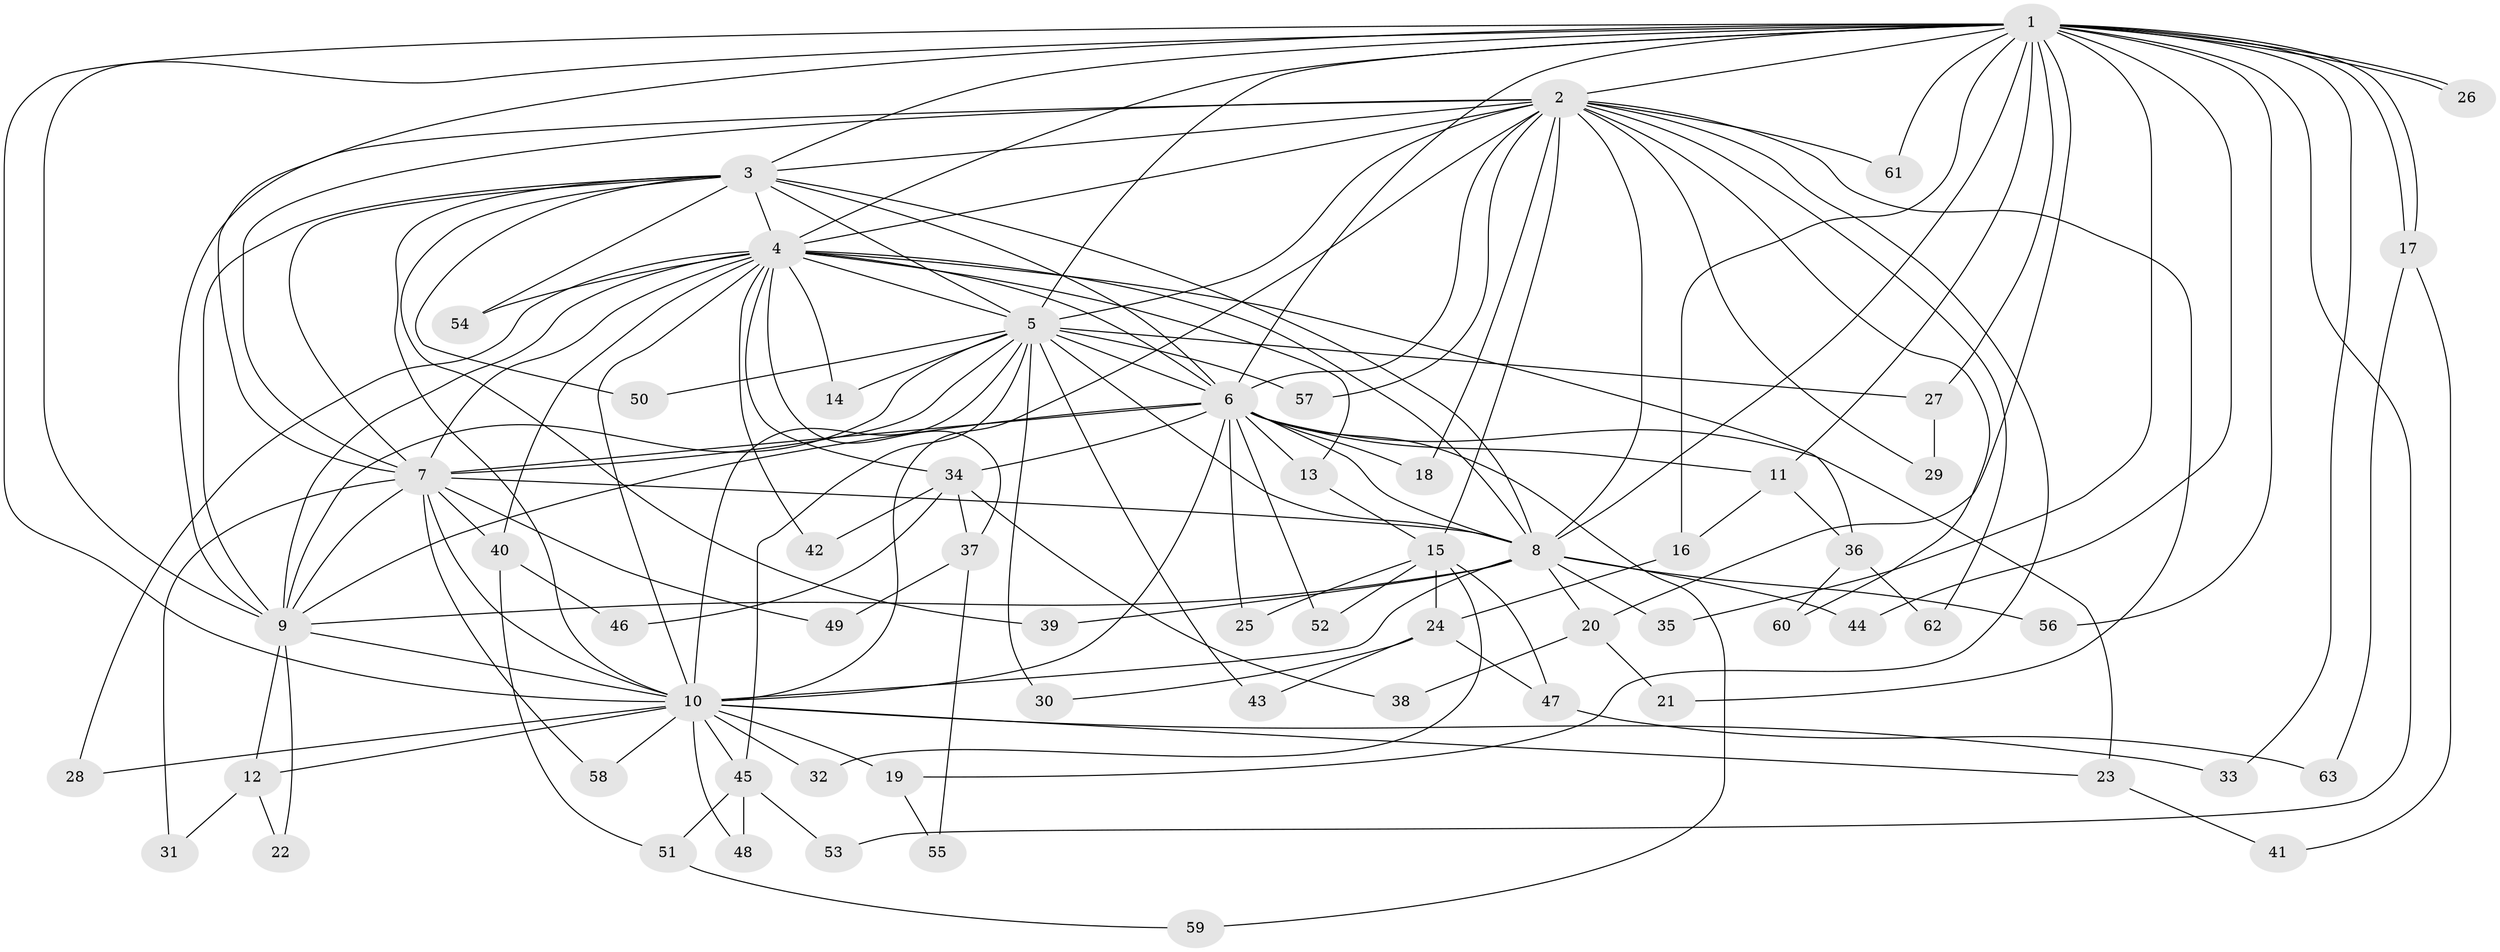 // coarse degree distribution, {18: 0.047619047619047616, 17: 0.023809523809523808, 9: 0.023809523809523808, 16: 0.023809523809523808, 14: 0.023809523809523808, 13: 0.023809523809523808, 11: 0.023809523809523808, 15: 0.023809523809523808, 4: 0.11904761904761904, 3: 0.14285714285714285, 2: 0.4523809523809524, 7: 0.023809523809523808, 5: 0.047619047619047616}
// Generated by graph-tools (version 1.1) at 2025/51/02/27/25 19:51:49]
// undirected, 63 vertices, 151 edges
graph export_dot {
graph [start="1"]
  node [color=gray90,style=filled];
  1;
  2;
  3;
  4;
  5;
  6;
  7;
  8;
  9;
  10;
  11;
  12;
  13;
  14;
  15;
  16;
  17;
  18;
  19;
  20;
  21;
  22;
  23;
  24;
  25;
  26;
  27;
  28;
  29;
  30;
  31;
  32;
  33;
  34;
  35;
  36;
  37;
  38;
  39;
  40;
  41;
  42;
  43;
  44;
  45;
  46;
  47;
  48;
  49;
  50;
  51;
  52;
  53;
  54;
  55;
  56;
  57;
  58;
  59;
  60;
  61;
  62;
  63;
  1 -- 2;
  1 -- 3;
  1 -- 4;
  1 -- 5;
  1 -- 6;
  1 -- 7;
  1 -- 8;
  1 -- 9;
  1 -- 10;
  1 -- 11;
  1 -- 16;
  1 -- 17;
  1 -- 17;
  1 -- 20;
  1 -- 26;
  1 -- 26;
  1 -- 27;
  1 -- 33;
  1 -- 35;
  1 -- 44;
  1 -- 53;
  1 -- 56;
  1 -- 61;
  2 -- 3;
  2 -- 4;
  2 -- 5;
  2 -- 6;
  2 -- 7;
  2 -- 8;
  2 -- 9;
  2 -- 10;
  2 -- 15;
  2 -- 18;
  2 -- 19;
  2 -- 21;
  2 -- 29;
  2 -- 57;
  2 -- 60;
  2 -- 61;
  2 -- 62;
  3 -- 4;
  3 -- 5;
  3 -- 6;
  3 -- 7;
  3 -- 8;
  3 -- 9;
  3 -- 10;
  3 -- 39;
  3 -- 50;
  3 -- 54;
  4 -- 5;
  4 -- 6;
  4 -- 7;
  4 -- 8;
  4 -- 9;
  4 -- 10;
  4 -- 13;
  4 -- 14;
  4 -- 28;
  4 -- 34;
  4 -- 36;
  4 -- 37;
  4 -- 40;
  4 -- 42;
  4 -- 54;
  5 -- 6;
  5 -- 7;
  5 -- 8;
  5 -- 9;
  5 -- 10;
  5 -- 14;
  5 -- 27;
  5 -- 30;
  5 -- 43;
  5 -- 45;
  5 -- 50;
  5 -- 57;
  6 -- 7;
  6 -- 8;
  6 -- 9;
  6 -- 10;
  6 -- 11;
  6 -- 13;
  6 -- 18;
  6 -- 23;
  6 -- 25;
  6 -- 34;
  6 -- 52;
  6 -- 59;
  7 -- 8;
  7 -- 9;
  7 -- 10;
  7 -- 31;
  7 -- 40;
  7 -- 49;
  7 -- 58;
  8 -- 9;
  8 -- 10;
  8 -- 20;
  8 -- 35;
  8 -- 39;
  8 -- 44;
  8 -- 56;
  9 -- 10;
  9 -- 12;
  9 -- 22;
  10 -- 12;
  10 -- 19;
  10 -- 23;
  10 -- 28;
  10 -- 32;
  10 -- 33;
  10 -- 45;
  10 -- 48;
  10 -- 58;
  11 -- 16;
  11 -- 36;
  12 -- 22;
  12 -- 31;
  13 -- 15;
  15 -- 24;
  15 -- 25;
  15 -- 32;
  15 -- 47;
  15 -- 52;
  16 -- 24;
  17 -- 41;
  17 -- 63;
  19 -- 55;
  20 -- 21;
  20 -- 38;
  23 -- 41;
  24 -- 30;
  24 -- 43;
  24 -- 47;
  27 -- 29;
  34 -- 37;
  34 -- 38;
  34 -- 42;
  34 -- 46;
  36 -- 60;
  36 -- 62;
  37 -- 49;
  37 -- 55;
  40 -- 46;
  40 -- 51;
  45 -- 48;
  45 -- 51;
  45 -- 53;
  47 -- 63;
  51 -- 59;
}
